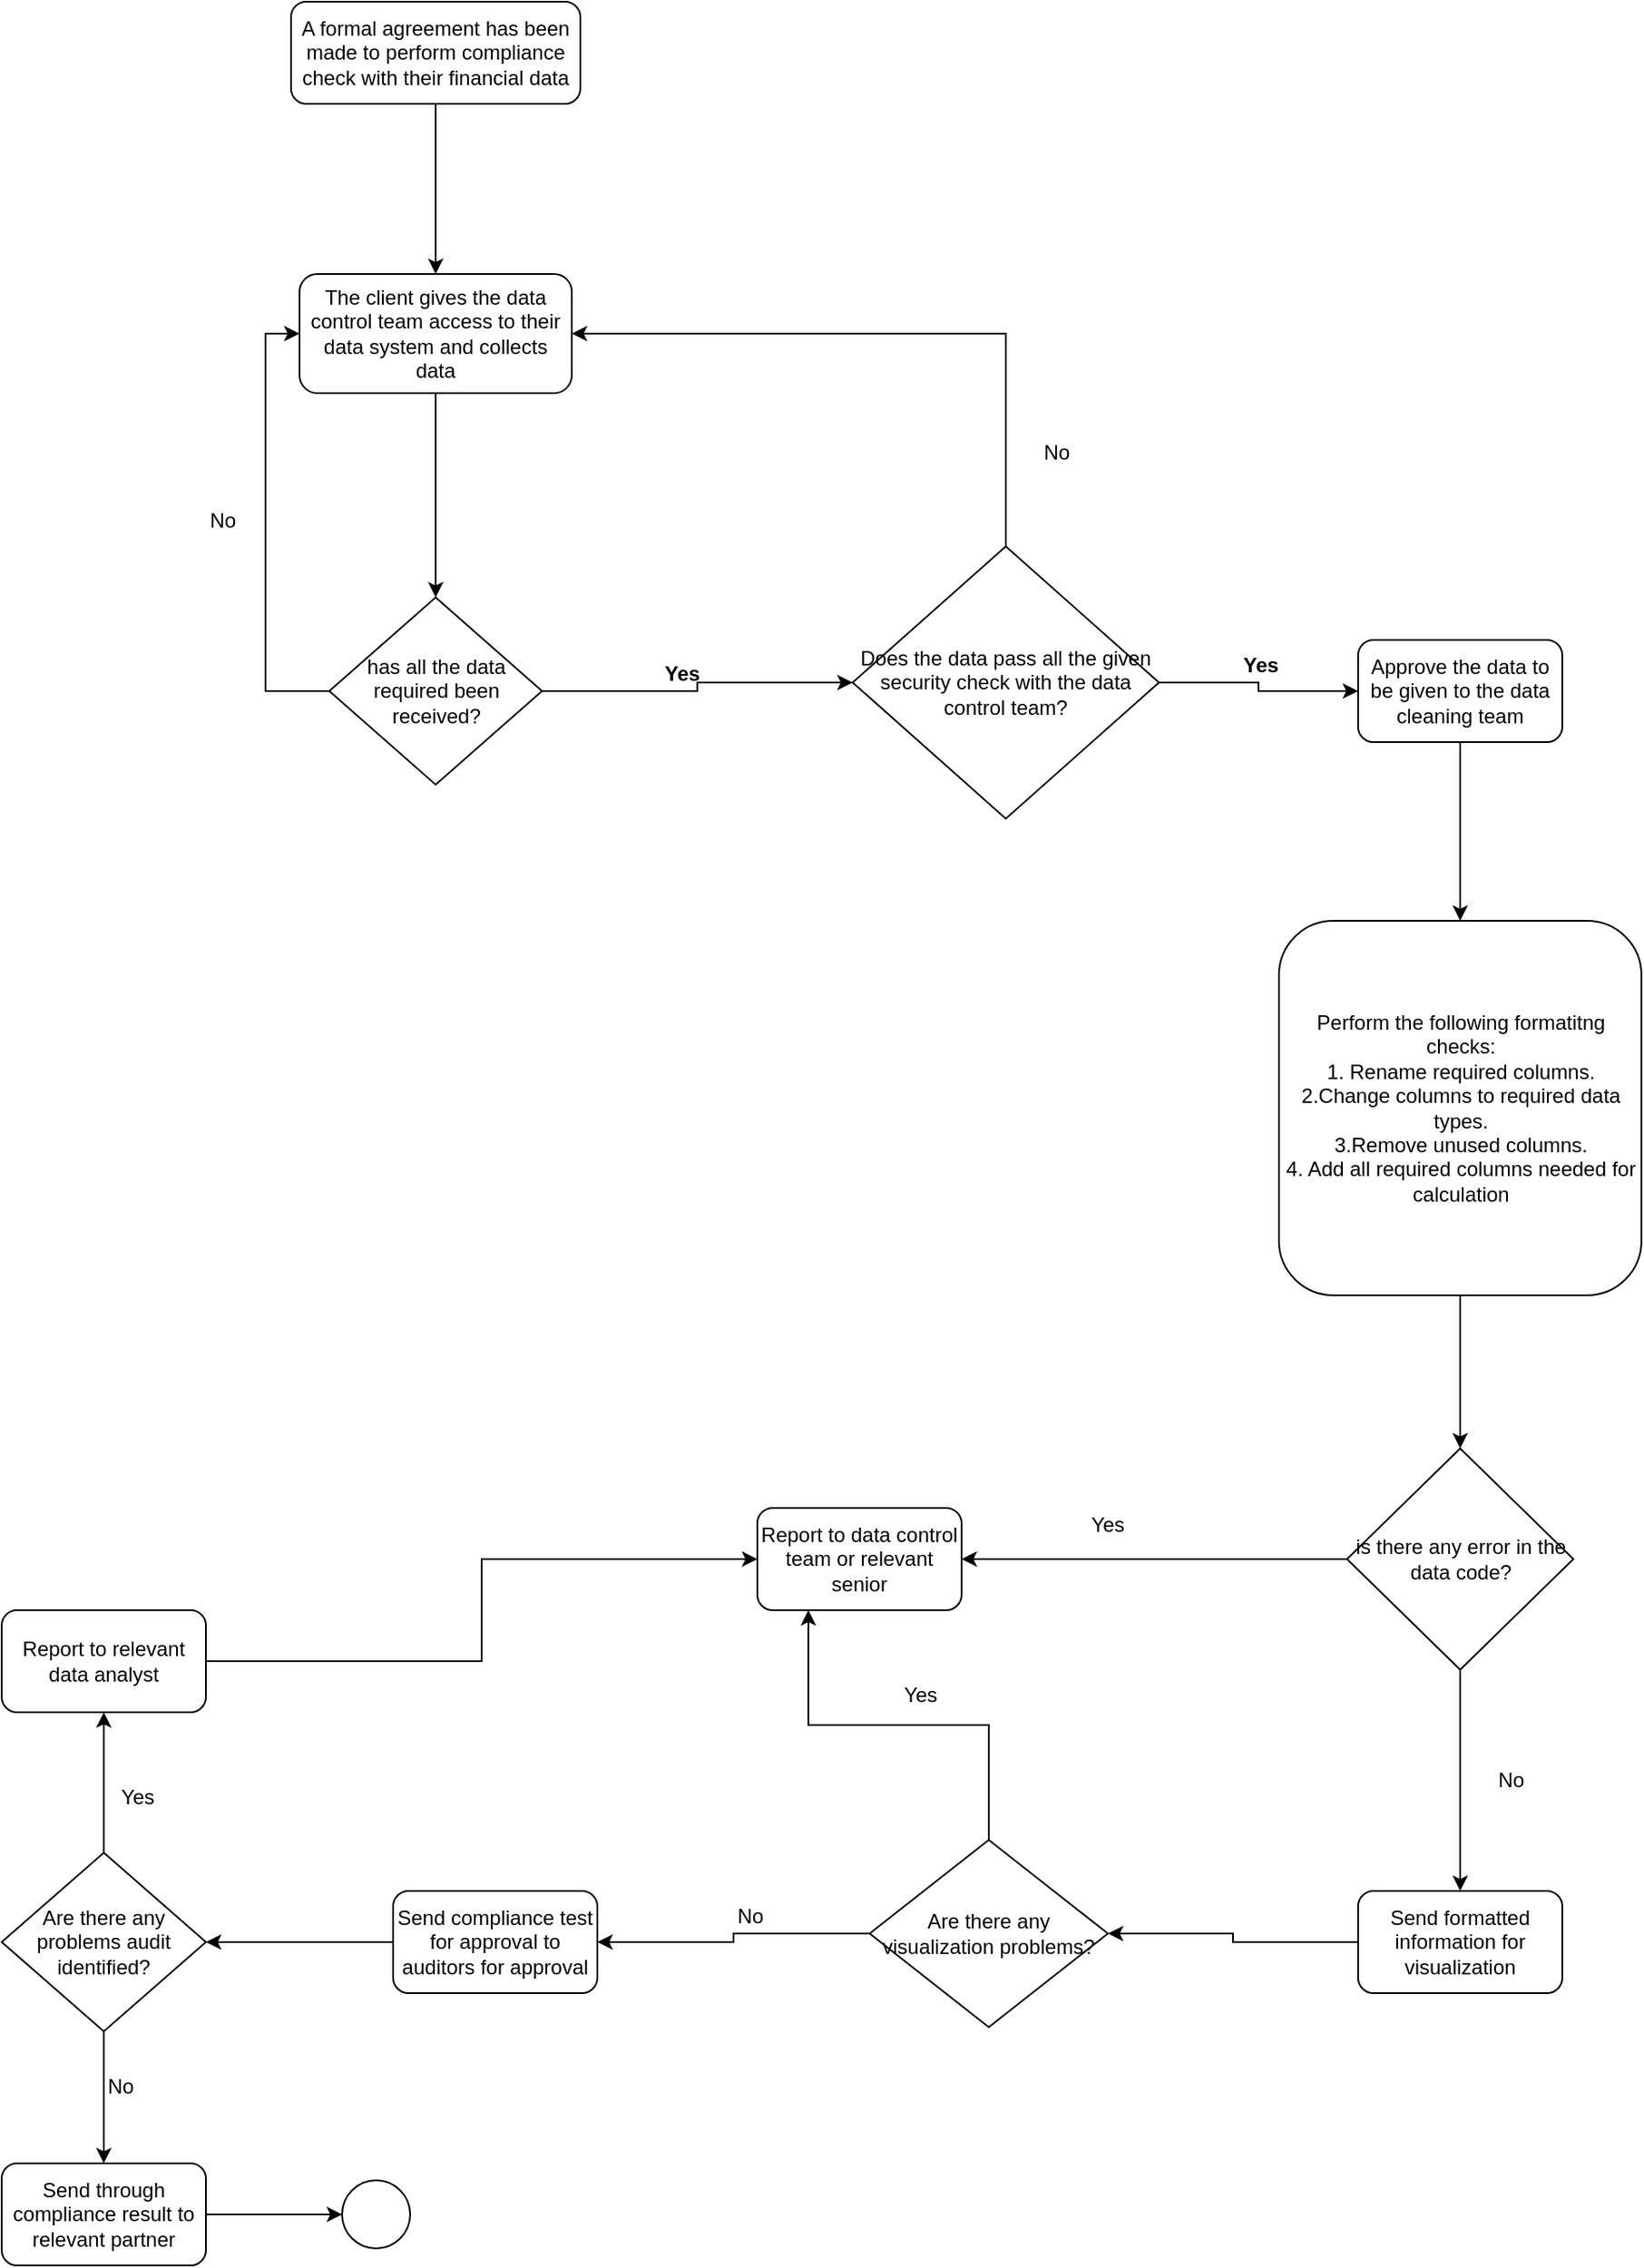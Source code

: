 <mxfile version="24.7.16">
  <diagram id="C5RBs43oDa-KdzZeNtuy" name="Page-1">
    <mxGraphModel dx="1733" dy="1662" grid="1" gridSize="10" guides="1" tooltips="1" connect="1" arrows="1" fold="1" page="1" pageScale="1" pageWidth="827" pageHeight="1169" math="0" shadow="0">
      <root>
        <mxCell id="WIyWlLk6GJQsqaUBKTNV-0" />
        <mxCell id="WIyWlLk6GJQsqaUBKTNV-1" parent="WIyWlLk6GJQsqaUBKTNV-0" />
        <mxCell id="RSTJzvgVoQW1j-pHW0Er-7" style="edgeStyle=orthogonalEdgeStyle;rounded=0;orthogonalLoop=1;jettySize=auto;html=1;entryX=0.5;entryY=0;entryDx=0;entryDy=0;" edge="1" parent="WIyWlLk6GJQsqaUBKTNV-1" source="RSTJzvgVoQW1j-pHW0Er-0" target="RSTJzvgVoQW1j-pHW0Er-6">
          <mxGeometry relative="1" as="geometry" />
        </mxCell>
        <mxCell id="RSTJzvgVoQW1j-pHW0Er-0" value="A formal agreement has been made to perform compliance check with their financial data" style="rounded=1;whiteSpace=wrap;html=1;" vertex="1" parent="WIyWlLk6GJQsqaUBKTNV-1">
          <mxGeometry x="80" y="-130" width="170" height="60" as="geometry" />
        </mxCell>
        <mxCell id="RSTJzvgVoQW1j-pHW0Er-3" style="edgeStyle=orthogonalEdgeStyle;rounded=0;orthogonalLoop=1;jettySize=auto;html=1;entryX=0;entryY=0.5;entryDx=0;entryDy=0;" edge="1" parent="WIyWlLk6GJQsqaUBKTNV-1" source="RSTJzvgVoQW1j-pHW0Er-1" target="RSTJzvgVoQW1j-pHW0Er-2">
          <mxGeometry relative="1" as="geometry" />
        </mxCell>
        <mxCell id="RSTJzvgVoQW1j-pHW0Er-9" style="edgeStyle=orthogonalEdgeStyle;rounded=0;orthogonalLoop=1;jettySize=auto;html=1;entryX=0;entryY=0.5;entryDx=0;entryDy=0;" edge="1" parent="WIyWlLk6GJQsqaUBKTNV-1" source="RSTJzvgVoQW1j-pHW0Er-1" target="RSTJzvgVoQW1j-pHW0Er-6">
          <mxGeometry relative="1" as="geometry">
            <Array as="points">
              <mxPoint x="65" y="275" />
              <mxPoint x="65" y="65" />
            </Array>
          </mxGeometry>
        </mxCell>
        <mxCell id="RSTJzvgVoQW1j-pHW0Er-1" value="has all the data required been received?" style="rhombus;whiteSpace=wrap;html=1;" vertex="1" parent="WIyWlLk6GJQsqaUBKTNV-1">
          <mxGeometry x="102.5" y="220" width="125" height="110" as="geometry" />
        </mxCell>
        <mxCell id="RSTJzvgVoQW1j-pHW0Er-11" style="edgeStyle=orthogonalEdgeStyle;rounded=0;orthogonalLoop=1;jettySize=auto;html=1;entryX=1;entryY=0.5;entryDx=0;entryDy=0;" edge="1" parent="WIyWlLk6GJQsqaUBKTNV-1" source="RSTJzvgVoQW1j-pHW0Er-2" target="RSTJzvgVoQW1j-pHW0Er-6">
          <mxGeometry relative="1" as="geometry">
            <Array as="points">
              <mxPoint x="500" y="65" />
            </Array>
          </mxGeometry>
        </mxCell>
        <mxCell id="RSTJzvgVoQW1j-pHW0Er-41" style="edgeStyle=orthogonalEdgeStyle;rounded=0;orthogonalLoop=1;jettySize=auto;html=1;entryX=0;entryY=0.5;entryDx=0;entryDy=0;" edge="1" parent="WIyWlLk6GJQsqaUBKTNV-1" source="RSTJzvgVoQW1j-pHW0Er-2" target="RSTJzvgVoQW1j-pHW0Er-13">
          <mxGeometry relative="1" as="geometry" />
        </mxCell>
        <mxCell id="RSTJzvgVoQW1j-pHW0Er-2" value="Does the data pass all the given security check with the data control team?" style="rhombus;whiteSpace=wrap;html=1;" vertex="1" parent="WIyWlLk6GJQsqaUBKTNV-1">
          <mxGeometry x="410" y="190" width="180" height="160" as="geometry" />
        </mxCell>
        <mxCell id="RSTJzvgVoQW1j-pHW0Er-5" value="Yes" style="text;html=1;align=center;verticalAlign=middle;whiteSpace=wrap;rounded=0;fontStyle=1" vertex="1" parent="WIyWlLk6GJQsqaUBKTNV-1">
          <mxGeometry x="280" y="250" width="60" height="30" as="geometry" />
        </mxCell>
        <mxCell id="RSTJzvgVoQW1j-pHW0Er-8" style="edgeStyle=orthogonalEdgeStyle;rounded=0;orthogonalLoop=1;jettySize=auto;html=1;entryX=0.5;entryY=0;entryDx=0;entryDy=0;" edge="1" parent="WIyWlLk6GJQsqaUBKTNV-1" source="RSTJzvgVoQW1j-pHW0Er-6" target="RSTJzvgVoQW1j-pHW0Er-1">
          <mxGeometry relative="1" as="geometry" />
        </mxCell>
        <mxCell id="RSTJzvgVoQW1j-pHW0Er-6" value="The client gives the data control team access to their data system and collects data" style="rounded=1;whiteSpace=wrap;html=1;" vertex="1" parent="WIyWlLk6GJQsqaUBKTNV-1">
          <mxGeometry x="85" y="30" width="160" height="70" as="geometry" />
        </mxCell>
        <mxCell id="RSTJzvgVoQW1j-pHW0Er-10" value="No" style="text;html=1;align=center;verticalAlign=middle;whiteSpace=wrap;rounded=0;" vertex="1" parent="WIyWlLk6GJQsqaUBKTNV-1">
          <mxGeometry x="10" y="160" width="60" height="30" as="geometry" />
        </mxCell>
        <mxCell id="RSTJzvgVoQW1j-pHW0Er-12" value="No" style="text;html=1;align=center;verticalAlign=middle;whiteSpace=wrap;rounded=0;" vertex="1" parent="WIyWlLk6GJQsqaUBKTNV-1">
          <mxGeometry x="500" y="120" width="60" height="30" as="geometry" />
        </mxCell>
        <mxCell id="RSTJzvgVoQW1j-pHW0Er-45" style="edgeStyle=orthogonalEdgeStyle;rounded=0;orthogonalLoop=1;jettySize=auto;html=1;" edge="1" parent="WIyWlLk6GJQsqaUBKTNV-1" source="RSTJzvgVoQW1j-pHW0Er-13" target="RSTJzvgVoQW1j-pHW0Er-14">
          <mxGeometry relative="1" as="geometry" />
        </mxCell>
        <mxCell id="RSTJzvgVoQW1j-pHW0Er-13" value="Approve the data to be given to the data cleaning team" style="rounded=1;whiteSpace=wrap;html=1;" vertex="1" parent="WIyWlLk6GJQsqaUBKTNV-1">
          <mxGeometry x="707" y="245" width="120" height="60" as="geometry" />
        </mxCell>
        <mxCell id="RSTJzvgVoQW1j-pHW0Er-19" style="edgeStyle=orthogonalEdgeStyle;rounded=0;orthogonalLoop=1;jettySize=auto;html=1;" edge="1" parent="WIyWlLk6GJQsqaUBKTNV-1" source="RSTJzvgVoQW1j-pHW0Er-14" target="RSTJzvgVoQW1j-pHW0Er-15">
          <mxGeometry relative="1" as="geometry" />
        </mxCell>
        <mxCell id="RSTJzvgVoQW1j-pHW0Er-14" value="Perform the following formatitng checks:&lt;div&gt;1. Rename required columns.&lt;/div&gt;&lt;div&gt;2.Change columns to required data types.&lt;/div&gt;&lt;div&gt;3.Remove unused columns.&lt;/div&gt;&lt;div&gt;4. Add all required columns needed for calculation&lt;/div&gt;" style="rounded=1;whiteSpace=wrap;html=1;" vertex="1" parent="WIyWlLk6GJQsqaUBKTNV-1">
          <mxGeometry x="660.5" y="410" width="213" height="220" as="geometry" />
        </mxCell>
        <mxCell id="RSTJzvgVoQW1j-pHW0Er-17" style="edgeStyle=orthogonalEdgeStyle;rounded=0;orthogonalLoop=1;jettySize=auto;html=1;entryX=1;entryY=0.5;entryDx=0;entryDy=0;" edge="1" parent="WIyWlLk6GJQsqaUBKTNV-1" source="RSTJzvgVoQW1j-pHW0Er-15" target="RSTJzvgVoQW1j-pHW0Er-16">
          <mxGeometry relative="1" as="geometry" />
        </mxCell>
        <mxCell id="RSTJzvgVoQW1j-pHW0Er-21" style="edgeStyle=orthogonalEdgeStyle;rounded=0;orthogonalLoop=1;jettySize=auto;html=1;entryX=0.5;entryY=0;entryDx=0;entryDy=0;" edge="1" parent="WIyWlLk6GJQsqaUBKTNV-1" source="RSTJzvgVoQW1j-pHW0Er-15" target="RSTJzvgVoQW1j-pHW0Er-20">
          <mxGeometry relative="1" as="geometry" />
        </mxCell>
        <mxCell id="RSTJzvgVoQW1j-pHW0Er-15" value="is there any error in the data code?" style="rhombus;whiteSpace=wrap;html=1;" vertex="1" parent="WIyWlLk6GJQsqaUBKTNV-1">
          <mxGeometry x="700.5" y="720" width="133" height="130" as="geometry" />
        </mxCell>
        <mxCell id="RSTJzvgVoQW1j-pHW0Er-16" value="Report to data control team or relevant senior" style="rounded=1;whiteSpace=wrap;html=1;" vertex="1" parent="WIyWlLk6GJQsqaUBKTNV-1">
          <mxGeometry x="354" y="755" width="120" height="60" as="geometry" />
        </mxCell>
        <mxCell id="RSTJzvgVoQW1j-pHW0Er-18" value="No" style="text;html=1;align=center;verticalAlign=middle;whiteSpace=wrap;rounded=0;" vertex="1" parent="WIyWlLk6GJQsqaUBKTNV-1">
          <mxGeometry x="767" y="900" width="60" height="30" as="geometry" />
        </mxCell>
        <mxCell id="RSTJzvgVoQW1j-pHW0Er-27" style="edgeStyle=orthogonalEdgeStyle;rounded=0;orthogonalLoop=1;jettySize=auto;html=1;entryX=1;entryY=0.5;entryDx=0;entryDy=0;" edge="1" parent="WIyWlLk6GJQsqaUBKTNV-1" source="RSTJzvgVoQW1j-pHW0Er-20" target="RSTJzvgVoQW1j-pHW0Er-23">
          <mxGeometry relative="1" as="geometry" />
        </mxCell>
        <mxCell id="RSTJzvgVoQW1j-pHW0Er-20" value="Send formatted information for visualization" style="rounded=1;whiteSpace=wrap;html=1;" vertex="1" parent="WIyWlLk6GJQsqaUBKTNV-1">
          <mxGeometry x="707" y="980" width="120" height="60" as="geometry" />
        </mxCell>
        <mxCell id="RSTJzvgVoQW1j-pHW0Er-22" value="Yes" style="text;html=1;align=center;verticalAlign=middle;whiteSpace=wrap;rounded=0;" vertex="1" parent="WIyWlLk6GJQsqaUBKTNV-1">
          <mxGeometry x="530" y="750" width="60" height="30" as="geometry" />
        </mxCell>
        <mxCell id="RSTJzvgVoQW1j-pHW0Er-24" style="edgeStyle=orthogonalEdgeStyle;rounded=0;orthogonalLoop=1;jettySize=auto;html=1;entryX=0.25;entryY=1;entryDx=0;entryDy=0;" edge="1" parent="WIyWlLk6GJQsqaUBKTNV-1" source="RSTJzvgVoQW1j-pHW0Er-23" target="RSTJzvgVoQW1j-pHW0Er-16">
          <mxGeometry relative="1" as="geometry" />
        </mxCell>
        <mxCell id="RSTJzvgVoQW1j-pHW0Er-29" style="edgeStyle=orthogonalEdgeStyle;rounded=0;orthogonalLoop=1;jettySize=auto;html=1;" edge="1" parent="WIyWlLk6GJQsqaUBKTNV-1" source="RSTJzvgVoQW1j-pHW0Er-23" target="RSTJzvgVoQW1j-pHW0Er-28">
          <mxGeometry relative="1" as="geometry" />
        </mxCell>
        <mxCell id="RSTJzvgVoQW1j-pHW0Er-23" value="Are there any visualization problems?" style="rhombus;whiteSpace=wrap;html=1;" vertex="1" parent="WIyWlLk6GJQsqaUBKTNV-1">
          <mxGeometry x="420" y="950" width="140" height="110" as="geometry" />
        </mxCell>
        <mxCell id="RSTJzvgVoQW1j-pHW0Er-25" value="No" style="text;html=1;align=center;verticalAlign=middle;whiteSpace=wrap;rounded=0;" vertex="1" parent="WIyWlLk6GJQsqaUBKTNV-1">
          <mxGeometry x="320" y="980" width="60" height="30" as="geometry" />
        </mxCell>
        <mxCell id="RSTJzvgVoQW1j-pHW0Er-26" value="Yes" style="text;html=1;align=center;verticalAlign=middle;whiteSpace=wrap;rounded=0;" vertex="1" parent="WIyWlLk6GJQsqaUBKTNV-1">
          <mxGeometry x="420" y="850" width="60" height="30" as="geometry" />
        </mxCell>
        <mxCell id="RSTJzvgVoQW1j-pHW0Er-34" style="edgeStyle=orthogonalEdgeStyle;rounded=0;orthogonalLoop=1;jettySize=auto;html=1;" edge="1" parent="WIyWlLk6GJQsqaUBKTNV-1" source="RSTJzvgVoQW1j-pHW0Er-28" target="RSTJzvgVoQW1j-pHW0Er-30">
          <mxGeometry relative="1" as="geometry" />
        </mxCell>
        <mxCell id="RSTJzvgVoQW1j-pHW0Er-28" value="Send compliance test for approval to auditors for approval" style="rounded=1;whiteSpace=wrap;html=1;" vertex="1" parent="WIyWlLk6GJQsqaUBKTNV-1">
          <mxGeometry x="140" y="980" width="120" height="60" as="geometry" />
        </mxCell>
        <mxCell id="RSTJzvgVoQW1j-pHW0Er-32" style="edgeStyle=orthogonalEdgeStyle;rounded=0;orthogonalLoop=1;jettySize=auto;html=1;entryX=0.5;entryY=1;entryDx=0;entryDy=0;" edge="1" parent="WIyWlLk6GJQsqaUBKTNV-1" source="RSTJzvgVoQW1j-pHW0Er-30" target="RSTJzvgVoQW1j-pHW0Er-31">
          <mxGeometry relative="1" as="geometry" />
        </mxCell>
        <mxCell id="RSTJzvgVoQW1j-pHW0Er-37" style="edgeStyle=orthogonalEdgeStyle;rounded=0;orthogonalLoop=1;jettySize=auto;html=1;entryX=0.5;entryY=0;entryDx=0;entryDy=0;" edge="1" parent="WIyWlLk6GJQsqaUBKTNV-1" source="RSTJzvgVoQW1j-pHW0Er-30" target="RSTJzvgVoQW1j-pHW0Er-36">
          <mxGeometry relative="1" as="geometry" />
        </mxCell>
        <mxCell id="RSTJzvgVoQW1j-pHW0Er-30" value="Are there any problems audit identified?" style="rhombus;whiteSpace=wrap;html=1;" vertex="1" parent="WIyWlLk6GJQsqaUBKTNV-1">
          <mxGeometry x="-90" y="957.5" width="120" height="105" as="geometry" />
        </mxCell>
        <mxCell id="RSTJzvgVoQW1j-pHW0Er-33" style="edgeStyle=orthogonalEdgeStyle;rounded=0;orthogonalLoop=1;jettySize=auto;html=1;entryX=0;entryY=0.5;entryDx=0;entryDy=0;" edge="1" parent="WIyWlLk6GJQsqaUBKTNV-1" source="RSTJzvgVoQW1j-pHW0Er-31" target="RSTJzvgVoQW1j-pHW0Er-16">
          <mxGeometry relative="1" as="geometry" />
        </mxCell>
        <mxCell id="RSTJzvgVoQW1j-pHW0Er-31" value="Report to relevant data analyst" style="rounded=1;whiteSpace=wrap;html=1;" vertex="1" parent="WIyWlLk6GJQsqaUBKTNV-1">
          <mxGeometry x="-90" y="815" width="120" height="60" as="geometry" />
        </mxCell>
        <mxCell id="RSTJzvgVoQW1j-pHW0Er-35" value="Yes" style="text;html=1;align=center;verticalAlign=middle;whiteSpace=wrap;rounded=0;" vertex="1" parent="WIyWlLk6GJQsqaUBKTNV-1">
          <mxGeometry x="-40" y="910" width="60" height="30" as="geometry" />
        </mxCell>
        <mxCell id="RSTJzvgVoQW1j-pHW0Er-40" style="edgeStyle=orthogonalEdgeStyle;rounded=0;orthogonalLoop=1;jettySize=auto;html=1;entryX=0;entryY=0.5;entryDx=0;entryDy=0;" edge="1" parent="WIyWlLk6GJQsqaUBKTNV-1" source="RSTJzvgVoQW1j-pHW0Er-36" target="RSTJzvgVoQW1j-pHW0Er-39">
          <mxGeometry relative="1" as="geometry" />
        </mxCell>
        <mxCell id="RSTJzvgVoQW1j-pHW0Er-36" value="Send through compliance result to relevant partner" style="rounded=1;whiteSpace=wrap;html=1;" vertex="1" parent="WIyWlLk6GJQsqaUBKTNV-1">
          <mxGeometry x="-90" y="1140" width="120" height="60" as="geometry" />
        </mxCell>
        <mxCell id="RSTJzvgVoQW1j-pHW0Er-38" value="No" style="text;html=1;align=center;verticalAlign=middle;whiteSpace=wrap;rounded=0;" vertex="1" parent="WIyWlLk6GJQsqaUBKTNV-1">
          <mxGeometry x="-50" y="1080" width="60" height="30" as="geometry" />
        </mxCell>
        <mxCell id="RSTJzvgVoQW1j-pHW0Er-39" value="" style="ellipse;whiteSpace=wrap;html=1;" vertex="1" parent="WIyWlLk6GJQsqaUBKTNV-1">
          <mxGeometry x="110" y="1150" width="40" height="40" as="geometry" />
        </mxCell>
        <mxCell id="RSTJzvgVoQW1j-pHW0Er-42" value="Yes" style="text;html=1;align=center;verticalAlign=middle;whiteSpace=wrap;rounded=0;fontStyle=1" vertex="1" parent="WIyWlLk6GJQsqaUBKTNV-1">
          <mxGeometry x="620" y="245" width="60" height="30" as="geometry" />
        </mxCell>
      </root>
    </mxGraphModel>
  </diagram>
</mxfile>
